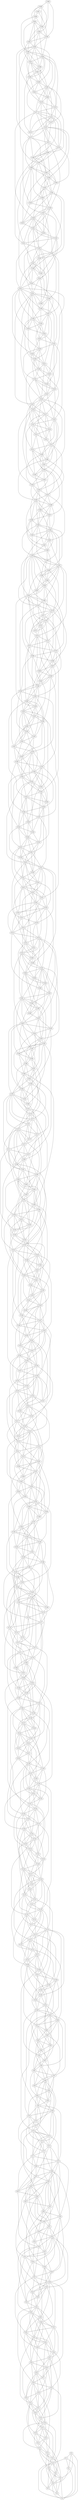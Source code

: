 graph G {
    "N-0";
    "N-1";
    "N-2";
    "N-3";
    "N-3";
    "N-4";
    "N-5";
    "N-6";
    "N-7";
    "N-8";
    "N-9";
    "N-10";
    "N-11";
    "N-12";
    "N-13";
    "N-14";
    "N-15";
    "N-16";
    "N-17";
    "N-18";
    "N-19";
    "N-20";
    "N-21";
    "N-22";
    "N-23";
    "N-24";
    "N-25";
    "N-26";
    "N-27";
    "N-28";
    "N-29";
    "N-30";
    "N-31";
    "N-32";
    "N-33";
    "N-34";
    "N-35";
    "N-36";
    "N-37";
    "N-38";
    "N-39";
    "N-40";
    "N-41";
    "N-42";
    "N-43";
    "N-44";
    "N-45";
    "N-46";
    "N-47";
    "N-48";
    "N-49";
    "N-50";
    "N-51";
    "N-52";
    "N-53";
    "N-54";
    "N-55";
    "N-56";
    "N-57";
    "N-58";
    "N-59";
    "N-60";
    "N-61";
    "N-62";
    "N-63";
    "N-64";
    "N-65";
    "N-66";
    "N-67";
    "N-68";
    "N-69";
    "N-70";
    "N-71";
    "N-72";
    "N-73";
    "N-74";
    "N-75";
    "N-76";
    "N-77";
    "N-78";
    "N-79";
    "N-80";
    "N-81";
    "N-82";
    "N-83";
    "N-84";
    "N-85";
    "N-86";
    "N-87";
    "N-88";
    "N-89";
    "N-90";
    "N-91";
    "N-92";
    "N-93";
    "N-94";
    "N-95";
    "N-96";
    "N-97";
    "N-98";
    "N-99";
    "N-100";
    "N-101";
    "N-102";
    "N-103";
    "N-104";
    "N-105";
    "N-106";
    "N-107";
    "N-108";
    "N-109";
    "N-110";
    "N-111";
    "N-112";
    "N-113";
    "N-114";
    "N-115";
    "N-116";
    "N-117";
    "N-118";
    "N-119";
    "N-120";
    "N-121";
    "N-122";
    "N-123";
    "N-124";
    "N-125";
    "N-126";
    "N-127";
    "N-128";
    "N-129";
    "N-130";
    "N-131";
    "N-132";
    "N-133";
    "N-134";
    "N-135";
    "N-136";
    "N-137";
    "N-138";
    "N-139";
    "N-140";
    "N-141";
    "N-142";
    "N-143";
    "N-144";
    "N-145";
    "N-146";
    "N-147";
    "N-148";
    "N-149";
    "N-150";
    "N-151";
    "N-152";
    "N-153";
    "N-154";
    "N-155";
    "N-156";
    "N-157";
    "N-158";
    "N-159";
    "N-160";
    "N-161";
    "N-162";
    "N-163";
    "N-164";
    "N-165";
    "N-166";
    "N-167";
    "N-168";
    "N-169";
    "N-170";
    "N-171";
    "N-172";
    "N-173";
    "N-174";
    "N-175";
    "N-176";
    "N-177";
    "N-178";
    "N-179";
    "N-180";
    "N-181";
    "N-182";
    "N-183";
    "N-184";
    "N-185";
    "N-186";
    "N-187";
    "N-188";
    "N-189";
    "N-190";
    "N-191";
    "N-192";
    "N-193";
    "N-194";
    "N-195";
    "N-196";
    "N-197";
    "N-198";
    "N-199";
    "N-200";
    "N-201";
    "N-202";
    "N-203";
    "N-204";
    "N-205";
    "N-206";
    "N-207";
    "N-208";
    "N-209";
    "N-210";
    "N-211";
    "N-212";
    "N-213";
    "N-214";
    "N-215";
    "N-216";
    "N-217";
    "N-218";
    "N-219";
    "N-220";
    "N-221";
    "N-222";
    "N-223";
    "N-224";
    "N-225";
    "N-226";
    "N-227";
    "N-228";
    "N-229";
    "N-230";
    "N-231";
    "N-232";
    "N-233";
    "N-234";
    "N-235";
    "N-236";
    "N-237";
    "N-238";
    "N-239";
    "N-240";
    "N-241";
    "N-242";
    "N-243";
    "N-244";
    "N-245";
    "N-246";
    "N-247";
    "N-248";
    "N-249";
    "N-250";
    "N-251";
    "N-252";
    "N-253";
    "N-254";
    "N-255";
    "N-256";
    "N-257";
    "N-258";
    "N-259";
    "N-260";
    "N-261";
    "N-262";
    "N-263";
    "N-264";
    "N-265";
    "N-266";
    "N-267";
    "N-268";
    "N-269";
    "N-270";
    "N-271";
    "N-272";
    "N-273";
    "N-274";
    "N-275";
    "N-276";
    "N-277";
    "N-278";
    "N-279";
    "N-280";
    "N-281";
    "N-282";
    "N-283";
    "N-284";
    "N-285";
    "N-286";
    "N-287";
    "N-288";
    "N-289";
    "N-290";
    "N-291";
    "N-292";
    "N-293";
    "N-294";
    "N-295";
    "N-296";
    "N-297";
    "N-298";
    "N-299";
    "N-300";
    "N-301";
    "N-302";
    "N-303";
    "N-304";
    "N-305";
    "N-306";
    "N-307";
    "N-308";
    "N-309";
    "N-310";
    "N-311";
    "N-312";
    "N-313";
    "N-314";
    "N-315";
    "N-316";
    "N-317";
    "N-318";
    "N-319";
    "N-320";
    "N-321";
    "N-322";
    "N-323";
    "N-324";
    "N-325";
    "N-326";
    "N-327";
    "N-328";
    "N-329";
    "N-330";
    "N-331";
    "N-332";
    "N-333";
    "N-334";
    "N-335";
    "N-336";
    "N-337";
    "N-338";
    "N-339";
    "N-340";
    "N-341";
    "N-342";
    "N-343";
    "N-344";
    "N-345";
    "N-346";
    "N-347";
    "N-348";
    "N-349";
    "N-350";
    "N-351";
    "N-352";
    "N-353";
    "N-354";
    "N-355";
    "N-356";
    "N-357";
    "N-358";
    "N-359";
    "N-360";
    "N-361";
    "N-362";
    "N-363";
    "N-364";
    "N-365";
    "N-366";
    "N-367";
    "N-368";
    "N-369";
    "N-370";
    "N-371";
    "N-372";
    "N-373";
    "N-374";
    "N-375";
    "N-376";
    "N-377";
    "N-378";
    "N-379";
    "N-380";
    "N-381";
    "N-382";
    "N-383";
    "N-384";
    "N-385";
    "N-386";
    "N-387";
    "N-388";
    "N-389";
    "N-390";
    "N-391";
    "N-392";
    "N-393";
    "N-394";
    "N-395";
    "N-396";
    "N-397";
    "N-398";
    "N-399";
    "N-400";
    "N-401";
    "N-402";
    "N-403";
    "N-404";
    "N-405";
    "N-406";
    "N-407";
    "N-408";
    "N-409";
    "N-410";
    "N-411";
    "N-412";
    "N-413";
    "N-414";
    "N-415";
    "N-416";
    "N-417";
    "N-418";
    "N-419";
    "N-420";
    "N-421";
    "N-422";
    "N-423";
    "N-424";
    "N-425";
    "N-426";
    "N-427";
    "N-428";
    "N-429";
    "N-430";
    "N-431";
    "N-432";
    "N-433";
    "N-434";
    "N-435";
    "N-436";
    "N-437";
    "N-438";
    "N-439";
    "N-440";
    "N-441";
    "N-442";
    "N-443";
    "N-444";
    "N-445";
    "N-446";
    "N-447";
    "N-448";
    "N-449";
    "N-450";
    "N-451";
    "N-452";
    "N-453";
    "N-454";
    "N-455";
    "N-456";
    "N-457";
    "N-458";
    "N-459";
    "N-460";
    "N-461";
    "N-462";
    "N-463";
    "N-464";
    "N-465";
    "N-466";
    "N-467";
    "N-468";
    "N-469";
    "N-470";
    "N-471";
    "N-472";
    "N-473";
    "N-474";
    "N-475";
    "N-476";
    "N-477";
    "N-478";
    "N-479";
    "N-480";
    "N-481";
    "N-482";
    "N-483";
    "N-484";
    "N-485";
    "N-486";
    "N-487";
    "N-488";
    "N-489";
    "N-490";
    "N-491";
    "N-492";
    "N-493";
    "N-494";
    "N-495";
    "N-496";
    "N-497";
    "N-498";
    "N-499";
    "N-0" -- "N-1";
    "N-0" -- "N-2";
    "N-0" -- "N-3";
    "N-0" -- "N-7";
    "N-1" -- "N-2";
    "N-1" -- "N-3";
    "N-1" -- "N-10";
    "N-2" -- "N-3";
    "N-2" -- "N-6";
    "N-4" -- "N-3";
    "N-5" -- "N-4";
    "N-6" -- "N-3";
    "N-6" -- "N-4";
    "N-6" -- "N-5";
    "N-7" -- "N-3";
    "N-7" -- "N-4";
    "N-7" -- "N-6";
    "N-8" -- "N-4";
    "N-8" -- "N-5";
    "N-8" -- "N-6";
    "N-8" -- "N-7";
    "N-9" -- "N-7";
    "N-9" -- "N-8";
    "N-9" -- "N-6";
    "N-9" -- "N-5";
    "N-10" -- "N-3";
    "N-10" -- "N-7";
    "N-10" -- "N-5";
    "N-10" -- "N-8";
    "N-10" -- "N-9";
    "N-11" -- "N-10";
    "N-11" -- "N-8";
    "N-11" -- "N-7";
    "N-11" -- "N-9";
    "N-12" -- "N-9";
    "N-12" -- "N-11";
    "N-12" -- "N-10";
    "N-12" -- "N-6";
    "N-13" -- "N-10";
    "N-13" -- "N-9";
    "N-13" -- "N-11";
    "N-13" -- "N-12";
    "N-14" -- "N-12";
    "N-14" -- "N-13";
    "N-15" -- "N-14";
    "N-15" -- "N-13";
    "N-15" -- "N-12";
    "N-16" -- "N-15";
    "N-16" -- "N-14";
    "N-16" -- "N-8";
    "N-16" -- "N-13";
    "N-17" -- "N-11";
    "N-17" -- "N-12";
    "N-17" -- "N-14";
    "N-17" -- "N-15";
    "N-17" -- "N-16";
    "N-18" -- "N-17";
    "N-18" -- "N-11";
    "N-18" -- "N-16";
    "N-18" -- "N-13";
    "N-18" -- "N-15";
    "N-19" -- "N-18";
    "N-19" -- "N-16";
    "N-19" -- "N-17";
    "N-20" -- "N-17";
    "N-20" -- "N-18";
    "N-20" -- "N-19";
    "N-21" -- "N-17";
    "N-21" -- "N-18";
    "N-21" -- "N-20";
    "N-22" -- "N-21";
    "N-22" -- "N-16";
    "N-22" -- "N-19";
    "N-22" -- "N-14";
    "N-22" -- "N-20";
    "N-23" -- "N-22";
    "N-23" -- "N-20";
    "N-24" -- "N-22";
    "N-24" -- "N-23";
    "N-24" -- "N-15";
    "N-24" -- "N-21";
    "N-25" -- "N-24";
    "N-25" -- "N-20";
    "N-25" -- "N-10";
    "N-25" -- "N-19";
    "N-26" -- "N-21";
    "N-26" -- "N-24";
    "N-26" -- "N-23";
    "N-26" -- "N-25";
    "N-26" -- "N-22";
    "N-27" -- "N-21";
    "N-27" -- "N-26";
    "N-28" -- "N-23";
    "N-28" -- "N-24";
    "N-28" -- "N-27";
    "N-28" -- "N-26";
    "N-28" -- "N-18";
    "N-29" -- "N-28";
    "N-29" -- "N-24";
    "N-29" -- "N-27";
    "N-29" -- "N-25";
    "N-30" -- "N-26";
    "N-30" -- "N-29";
    "N-30" -- "N-28";
    "N-30" -- "N-23";
    "N-31" -- "N-25";
    "N-31" -- "N-29";
    "N-31" -- "N-28";
    "N-31" -- "N-19";
    "N-31" -- "N-30";
    "N-32" -- "N-27";
    "N-32" -- "N-25";
    "N-32" -- "N-31";
    "N-33" -- "N-28";
    "N-33" -- "N-32";
    "N-34" -- "N-32";
    "N-34" -- "N-33";
    "N-34" -- "N-27";
    "N-34" -- "N-31";
    "N-35" -- "N-30";
    "N-35" -- "N-22";
    "N-35" -- "N-31";
    "N-35" -- "N-34";
    "N-35" -- "N-33";
    "N-36" -- "N-35";
    "N-36" -- "N-34";
    "N-36" -- "N-29";
    "N-36" -- "N-30";
    "N-37" -- "N-36";
    "N-37" -- "N-34";
    "N-37" -- "N-32";
    "N-37" -- "N-31";
    "N-38" -- "N-37";
    "N-38" -- "N-32";
    "N-38" -- "N-33";
    "N-38" -- "N-35";
    "N-38" -- "N-30";
    "N-39" -- "N-38";
    "N-39" -- "N-35";
    "N-39" -- "N-36";
    "N-39" -- "N-37";
    "N-40" -- "N-33";
    "N-40" -- "N-39";
    "N-40" -- "N-34";
    "N-40" -- "N-38";
    "N-40" -- "N-35";
    "N-41" -- "N-40";
    "N-41" -- "N-38";
    "N-41" -- "N-36";
    "N-41" -- "N-39";
    "N-41" -- "N-26";
    "N-41" -- "N-37";
    "N-42" -- "N-40";
    "N-42" -- "N-41";
    "N-43" -- "N-41";
    "N-43" -- "N-42";
    "N-44" -- "N-43";
    "N-44" -- "N-40";
    "N-44" -- "N-41";
    "N-45" -- "N-43";
    "N-45" -- "N-38";
    "N-45" -- "N-41";
    "N-45" -- "N-44";
    "N-46" -- "N-45";
    "N-46" -- "N-44";
    "N-46" -- "N-29";
    "N-46" -- "N-42";
    "N-46" -- "N-39";
    "N-46" -- "N-37";
    "N-47" -- "N-39";
    "N-47" -- "N-36";
    "N-47" -- "N-46";
    "N-47" -- "N-44";
    "N-48" -- "N-46";
    "N-48" -- "N-47";
    "N-48" -- "N-43";
    "N-49" -- "N-45";
    "N-49" -- "N-46";
    "N-49" -- "N-43";
    "N-49" -- "N-48";
    "N-50" -- "N-42";
    "N-50" -- "N-47";
    "N-50" -- "N-49";
    "N-51" -- "N-47";
    "N-51" -- "N-40";
    "N-51" -- "N-50";
    "N-52" -- "N-48";
    "N-52" -- "N-51";
    "N-52" -- "N-49";
    "N-53" -- "N-47";
    "N-53" -- "N-44";
    "N-53" -- "N-42";
    "N-53" -- "N-52";
    "N-54" -- "N-53";
    "N-54" -- "N-50";
    "N-55" -- "N-48";
    "N-55" -- "N-53";
    "N-55" -- "N-54";
    "N-55" -- "N-52";
    "N-55" -- "N-51";
    "N-55" -- "N-49";
    "N-55" -- "N-45";
    "N-56" -- "N-54";
    "N-56" -- "N-55";
    "N-56" -- "N-52";
    "N-56" -- "N-45";
    "N-57" -- "N-56";
    "N-57" -- "N-53";
    "N-57" -- "N-55";
    "N-57" -- "N-52";
    "N-57" -- "N-46";
    "N-58" -- "N-56";
    "N-58" -- "N-50";
    "N-58" -- "N-57";
    "N-59" -- "N-50";
    "N-59" -- "N-58";
    "N-59" -- "N-55";
    "N-59" -- "N-48";
    "N-60" -- "N-59";
    "N-60" -- "N-51";
    "N-60" -- "N-56";
    "N-60" -- "N-57";
    "N-61" -- "N-54";
    "N-61" -- "N-57";
    "N-61" -- "N-60";
    "N-62" -- "N-51";
    "N-62" -- "N-61";
    "N-62" -- "N-56";
    "N-63" -- "N-60";
    "N-63" -- "N-58";
    "N-63" -- "N-62";
    "N-63" -- "N-57";
    "N-63" -- "N-49";
    "N-64" -- "N-53";
    "N-64" -- "N-63";
    "N-65" -- "N-60";
    "N-65" -- "N-64";
    "N-65" -- "N-62";
    "N-65" -- "N-58";
    "N-65" -- "N-54";
    "N-65" -- "N-63";
    "N-66" -- "N-60";
    "N-66" -- "N-59";
    "N-66" -- "N-62";
    "N-66" -- "N-63";
    "N-66" -- "N-65";
    "N-66" -- "N-61";
    "N-67" -- "N-62";
    "N-67" -- "N-64";
    "N-67" -- "N-65";
    "N-67" -- "N-66";
    "N-68" -- "N-55";
    "N-68" -- "N-61";
    "N-68" -- "N-65";
    "N-68" -- "N-59";
    "N-68" -- "N-58";
    "N-68" -- "N-66";
    "N-68" -- "N-67";
    "N-69" -- "N-64";
    "N-69" -- "N-67";
    "N-69" -- "N-68";
    "N-70" -- "N-68";
    "N-70" -- "N-61";
    "N-70" -- "N-59";
    "N-70" -- "N-66";
    "N-70" -- "N-69";
    "N-71" -- "N-70";
    "N-71" -- "N-65";
    "N-71" -- "N-64";
    "N-71" -- "N-69";
    "N-72" -- "N-68";
    "N-72" -- "N-71";
    "N-72" -- "N-66";
    "N-73" -- "N-70";
    "N-73" -- "N-68";
    "N-73" -- "N-67";
    "N-73" -- "N-72";
    "N-74" -- "N-69";
    "N-74" -- "N-71";
    "N-74" -- "N-72";
    "N-74" -- "N-73";
    "N-75" -- "N-73";
    "N-75" -- "N-70";
    "N-75" -- "N-74";
    "N-75" -- "N-71";
    "N-76" -- "N-67";
    "N-76" -- "N-75";
    "N-76" -- "N-71";
    "N-76" -- "N-72";
    "N-76" -- "N-73";
    "N-76" -- "N-74";
    "N-77" -- "N-76";
    "N-77" -- "N-75";
    "N-77" -- "N-63";
    "N-78" -- "N-77";
    "N-78" -- "N-72";
    "N-78" -- "N-75";
    "N-78" -- "N-76";
    "N-79" -- "N-74";
    "N-79" -- "N-69";
    "N-79" -- "N-78";
    "N-79" -- "N-77";
    "N-80" -- "N-78";
    "N-80" -- "N-79";
    "N-80" -- "N-74";
    "N-80" -- "N-75";
    "N-80" -- "N-73";
    "N-81" -- "N-76";
    "N-81" -- "N-79";
    "N-81" -- "N-78";
    "N-81" -- "N-70";
    "N-81" -- "N-80";
    "N-82" -- "N-81";
    "N-82" -- "N-77";
    "N-83" -- "N-78";
    "N-83" -- "N-80";
    "N-83" -- "N-81";
    "N-83" -- "N-79";
    "N-83" -- "N-82";
    "N-84" -- "N-77";
    "N-84" -- "N-82";
    "N-84" -- "N-80";
    "N-84" -- "N-83";
    "N-85" -- "N-84";
    "N-85" -- "N-83";
    "N-86" -- "N-82";
    "N-86" -- "N-81";
    "N-86" -- "N-83";
    "N-86" -- "N-80";
    "N-86" -- "N-85";
    "N-86" -- "N-84";
    "N-87" -- "N-84";
    "N-87" -- "N-85";
    "N-87" -- "N-86";
    "N-87" -- "N-82";
    "N-88" -- "N-83";
    "N-88" -- "N-87";
    "N-88" -- "N-85";
    "N-88" -- "N-86";
    "N-89" -- "N-84";
    "N-89" -- "N-88";
    "N-89" -- "N-86";
    "N-89" -- "N-85";
    "N-90" -- "N-88";
    "N-90" -- "N-87";
    "N-90" -- "N-89";
    "N-91" -- "N-90";
    "N-91" -- "N-89";
    "N-91" -- "N-88";
    "N-92" -- "N-86";
    "N-92" -- "N-91";
    "N-92" -- "N-88";
    "N-93" -- "N-92";
    "N-93" -- "N-90";
    "N-94" -- "N-92";
    "N-94" -- "N-93";
    "N-94" -- "N-89";
    "N-94" -- "N-90";
    "N-94" -- "N-91";
    "N-95" -- "N-92";
    "N-95" -- "N-94";
    "N-95" -- "N-93";
    "N-95" -- "N-87";
    "N-96" -- "N-90";
    "N-96" -- "N-94";
    "N-96" -- "N-95";
    "N-97" -- "N-76";
    "N-97" -- "N-93";
    "N-97" -- "N-96";
    "N-97" -- "N-95";
    "N-97" -- "N-94";
    "N-98" -- "N-97";
    "N-98" -- "N-89";
    "N-98" -- "N-96";
    "N-98" -- "N-95";
    "N-98" -- "N-91";
    "N-99" -- "N-79";
    "N-99" -- "N-95";
    "N-99" -- "N-93";
    "N-99" -- "N-92";
    "N-99" -- "N-97";
    "N-99" -- "N-98";
    "N-99" -- "N-87";
    "N-100" -- "N-97";
    "N-100" -- "N-99";
    "N-100" -- "N-94";
    "N-100" -- "N-91";
    "N-100" -- "N-98";
    "N-101" -- "N-96";
    "N-101" -- "N-99";
    "N-101" -- "N-100";
    "N-101" -- "N-98";
    "N-102" -- "N-100";
    "N-102" -- "N-101";
    "N-103" -- "N-100";
    "N-103" -- "N-101";
    "N-103" -- "N-102";
    "N-104" -- "N-102";
    "N-104" -- "N-101";
    "N-104" -- "N-103";
    "N-105" -- "N-103";
    "N-105" -- "N-99";
    "N-105" -- "N-104";
    "N-105" -- "N-100";
    "N-106" -- "N-99";
    "N-106" -- "N-96";
    "N-106" -- "N-105";
    "N-106" -- "N-104";
    "N-107" -- "N-104";
    "N-107" -- "N-106";
    "N-107" -- "N-102";
    "N-108" -- "N-105";
    "N-108" -- "N-107";
    "N-108" -- "N-106";
    "N-108" -- "N-81";
    "N-109" -- "N-103";
    "N-109" -- "N-107";
    "N-109" -- "N-108";
    "N-109" -- "N-97";
    "N-109" -- "N-101";
    "N-110" -- "N-102";
    "N-110" -- "N-108";
    "N-110" -- "N-109";
    "N-111" -- "N-107";
    "N-111" -- "N-105";
    "N-111" -- "N-109";
    "N-111" -- "N-108";
    "N-111" -- "N-110";
    "N-112" -- "N-110";
    "N-112" -- "N-106";
    "N-112" -- "N-111";
    "N-113" -- "N-112";
    "N-113" -- "N-110";
    "N-114" -- "N-98";
    "N-114" -- "N-113";
    "N-114" -- "N-109";
    "N-114" -- "N-110";
    "N-114" -- "N-112";
    "N-114" -- "N-111";
    "N-115" -- "N-111";
    "N-115" -- "N-105";
    "N-115" -- "N-114";
    "N-115" -- "N-113";
    "N-115" -- "N-112";
    "N-116" -- "N-114";
    "N-116" -- "N-104";
    "N-116" -- "N-107";
    "N-116" -- "N-111";
    "N-116" -- "N-106";
    "N-116" -- "N-115";
    "N-116" -- "N-103";
    "N-117" -- "N-113";
    "N-117" -- "N-116";
    "N-118" -- "N-115";
    "N-118" -- "N-117";
    "N-118" -- "N-116";
    "N-119" -- "N-113";
    "N-119" -- "N-109";
    "N-119" -- "N-115";
    "N-119" -- "N-117";
    "N-119" -- "N-118";
    "N-120" -- "N-117";
    "N-120" -- "N-118";
    "N-120" -- "N-114";
    "N-120" -- "N-119";
    "N-120" -- "N-116";
    "N-120" -- "N-115";
    "N-121" -- "N-119";
    "N-121" -- "N-120";
    "N-122" -- "N-121";
    "N-122" -- "N-108";
    "N-122" -- "N-119";
    "N-122" -- "N-118";
    "N-123" -- "N-112";
    "N-123" -- "N-120";
    "N-123" -- "N-117";
    "N-123" -- "N-121";
    "N-123" -- "N-122";
    "N-124" -- "N-123";
    "N-124" -- "N-121";
    "N-124" -- "N-122";
    "N-125" -- "N-123";
    "N-125" -- "N-122";
    "N-125" -- "N-124";
    "N-126" -- "N-125";
    "N-126" -- "N-116";
    "N-126" -- "N-114";
    "N-126" -- "N-124";
    "N-126" -- "N-120";
    "N-126" -- "N-121";
    "N-127" -- "N-125";
    "N-127" -- "N-124";
    "N-127" -- "N-126";
    "N-127" -- "N-123";
    "N-127" -- "N-122";
    "N-128" -- "N-126";
    "N-128" -- "N-127";
    "N-128" -- "N-124";
    "N-128" -- "N-125";
    "N-128" -- "N-118";
    "N-129" -- "N-128";
    "N-129" -- "N-125";
    "N-129" -- "N-126";
    "N-130" -- "N-126";
    "N-130" -- "N-129";
    "N-130" -- "N-127";
    "N-131" -- "N-129";
    "N-131" -- "N-127";
    "N-131" -- "N-130";
    "N-132" -- "N-130";
    "N-132" -- "N-129";
    "N-132" -- "N-128";
    "N-132" -- "N-131";
    "N-133" -- "N-129";
    "N-133" -- "N-132";
    "N-133" -- "N-123";
    "N-134" -- "N-133";
    "N-134" -- "N-119";
    "N-134" -- "N-131";
    "N-134" -- "N-132";
    "N-135" -- "N-133";
    "N-135" -- "N-130";
    "N-135" -- "N-132";
    "N-135" -- "N-134";
    "N-135" -- "N-127";
    "N-136" -- "N-128";
    "N-136" -- "N-134";
    "N-136" -- "N-135";
    "N-136" -- "N-133";
    "N-137" -- "N-136";
    "N-137" -- "N-130";
    "N-137" -- "N-134";
    "N-137" -- "N-131";
    "N-138" -- "N-135";
    "N-138" -- "N-136";
    "N-138" -- "N-128";
    "N-138" -- "N-137";
    "N-139" -- "N-133";
    "N-139" -- "N-137";
    "N-139" -- "N-136";
    "N-139" -- "N-138";
    "N-139" -- "N-135";
    "N-140" -- "N-135";
    "N-140" -- "N-138";
    "N-140" -- "N-139";
    "N-140" -- "N-134";
    "N-140" -- "N-137";
    "N-141" -- "N-131";
    "N-141" -- "N-140";
    "N-141" -- "N-138";
    "N-141" -- "N-139";
    "N-142" -- "N-140";
    "N-142" -- "N-141";
    "N-143" -- "N-132";
    "N-143" -- "N-142";
    "N-143" -- "N-140";
    "N-144" -- "N-143";
    "N-144" -- "N-141";
    "N-144" -- "N-137";
    "N-144" -- "N-142";
    "N-144" -- "N-136";
    "N-145" -- "N-143";
    "N-145" -- "N-141";
    "N-145" -- "N-142";
    "N-145" -- "N-144";
    "N-145" -- "N-120";
    "N-146" -- "N-145";
    "N-146" -- "N-143";
    "N-146" -- "N-144";
    "N-147" -- "N-146";
    "N-147" -- "N-145";
    "N-147" -- "N-144";
    "N-147" -- "N-139";
    "N-148" -- "N-147";
    "N-148" -- "N-146";
    "N-148" -- "N-145";
    "N-148" -- "N-142";
    "N-149" -- "N-148";
    "N-149" -- "N-147";
    "N-149" -- "N-143";
    "N-149" -- "N-146";
    "N-149" -- "N-139";
    "N-149" -- "N-144";
    "N-150" -- "N-138";
    "N-150" -- "N-149";
    "N-150" -- "N-147";
    "N-151" -- "N-150";
    "N-151" -- "N-148";
    "N-151" -- "N-149";
    "N-152" -- "N-151";
    "N-152" -- "N-150";
    "N-153" -- "N-152";
    "N-153" -- "N-150";
    "N-153" -- "N-151";
    "N-153" -- "N-146";
    "N-153" -- "N-149";
    "N-154" -- "N-153";
    "N-154" -- "N-152";
    "N-154" -- "N-148";
    "N-155" -- "N-152";
    "N-155" -- "N-150";
    "N-155" -- "N-151";
    "N-155" -- "N-153";
    "N-155" -- "N-154";
    "N-156" -- "N-153";
    "N-156" -- "N-155";
    "N-157" -- "N-155";
    "N-157" -- "N-152";
    "N-157" -- "N-156";
    "N-157" -- "N-153";
    "N-157" -- "N-154";
    "N-157" -- "N-147";
    "N-158" -- "N-151";
    "N-158" -- "N-157";
    "N-158" -- "N-156";
    "N-158" -- "N-155";
    "N-159" -- "N-156";
    "N-159" -- "N-158";
    "N-159" -- "N-148";
    "N-159" -- "N-157";
    "N-160" -- "N-157";
    "N-160" -- "N-140";
    "N-160" -- "N-159";
    "N-160" -- "N-156";
    "N-160" -- "N-155";
    "N-160" -- "N-158";
    "N-161" -- "N-160";
    "N-161" -- "N-154";
    "N-161" -- "N-158";
    "N-161" -- "N-159";
    "N-161" -- "N-149";
    "N-162" -- "N-160";
    "N-162" -- "N-161";
    "N-162" -- "N-141";
    "N-163" -- "N-160";
    "N-163" -- "N-159";
    "N-163" -- "N-162";
    "N-164" -- "N-161";
    "N-164" -- "N-163";
    "N-164" -- "N-162";
    "N-165" -- "N-159";
    "N-165" -- "N-145";
    "N-165" -- "N-163";
    "N-165" -- "N-162";
    "N-165" -- "N-154";
    "N-165" -- "N-164";
    "N-166" -- "N-157";
    "N-166" -- "N-164";
    "N-166" -- "N-163";
    "N-166" -- "N-165";
    "N-166" -- "N-158";
    "N-167" -- "N-165";
    "N-167" -- "N-162";
    "N-167" -- "N-166";
    "N-168" -- "N-164";
    "N-168" -- "N-166";
    "N-168" -- "N-167";
    "N-169" -- "N-168";
    "N-169" -- "N-166";
    "N-169" -- "N-165";
    "N-169" -- "N-163";
    "N-169" -- "N-167";
    "N-170" -- "N-161";
    "N-170" -- "N-166";
    "N-170" -- "N-168";
    "N-170" -- "N-169";
    "N-171" -- "N-167";
    "N-171" -- "N-160";
    "N-171" -- "N-169";
    "N-171" -- "N-170";
    "N-171" -- "N-164";
    "N-172" -- "N-161";
    "N-172" -- "N-170";
    "N-172" -- "N-171";
    "N-173" -- "N-172";
    "N-173" -- "N-170";
    "N-173" -- "N-168";
    "N-173" -- "N-171";
    "N-174" -- "N-173";
    "N-174" -- "N-172";
    "N-174" -- "N-171";
    "N-175" -- "N-174";
    "N-175" -- "N-173";
    "N-175" -- "N-168";
    "N-176" -- "N-173";
    "N-176" -- "N-175";
    "N-176" -- "N-167";
    "N-176" -- "N-169";
    "N-177" -- "N-170";
    "N-177" -- "N-165";
    "N-177" -- "N-175";
    "N-177" -- "N-176";
    "N-178" -- "N-177";
    "N-178" -- "N-173";
    "N-178" -- "N-174";
    "N-179" -- "N-178";
    "N-179" -- "N-172";
    "N-179" -- "N-177";
    "N-180" -- "N-179";
    "N-180" -- "N-177";
    "N-181" -- "N-176";
    "N-181" -- "N-180";
    "N-181" -- "N-179";
    "N-181" -- "N-174";
    "N-182" -- "N-174";
    "N-182" -- "N-172";
    "N-182" -- "N-181";
    "N-182" -- "N-180";
    "N-182" -- "N-179";
    "N-182" -- "N-176";
    "N-182" -- "N-169";
    "N-182" -- "N-178";
    "N-183" -- "N-182";
    "N-183" -- "N-171";
    "N-183" -- "N-180";
    "N-183" -- "N-178";
    "N-184" -- "N-175";
    "N-184" -- "N-177";
    "N-184" -- "N-182";
    "N-184" -- "N-183";
    "N-184" -- "N-181";
    "N-185" -- "N-183";
    "N-185" -- "N-181";
    "N-185" -- "N-184";
    "N-185" -- "N-176";
    "N-186" -- "N-184";
    "N-186" -- "N-185";
    "N-186" -- "N-175";
    "N-187" -- "N-186";
    "N-187" -- "N-184";
    "N-187" -- "N-185";
    "N-187" -- "N-181";
    "N-187" -- "N-182";
    "N-188" -- "N-186";
    "N-188" -- "N-187";
    "N-188" -- "N-183";
    "N-188" -- "N-182";
    "N-188" -- "N-178";
    "N-189" -- "N-183";
    "N-189" -- "N-188";
    "N-189" -- "N-180";
    "N-189" -- "N-179";
    "N-190" -- "N-189";
    "N-190" -- "N-184";
    "N-190" -- "N-185";
    "N-190" -- "N-188";
    "N-190" -- "N-187";
    "N-191" -- "N-190";
    "N-191" -- "N-189";
    "N-192" -- "N-191";
    "N-192" -- "N-187";
    "N-192" -- "N-190";
    "N-193" -- "N-188";
    "N-193" -- "N-189";
    "N-193" -- "N-186";
    "N-193" -- "N-192";
    "N-194" -- "N-188";
    "N-194" -- "N-193";
    "N-194" -- "N-190";
    "N-194" -- "N-192";
    "N-194" -- "N-189";
    "N-194" -- "N-191";
    "N-195" -- "N-193";
    "N-195" -- "N-186";
    "N-195" -- "N-194";
    "N-195" -- "N-192";
    "N-196" -- "N-195";
    "N-196" -- "N-191";
    "N-196" -- "N-192";
    "N-196" -- "N-194";
    "N-197" -- "N-191";
    "N-197" -- "N-193";
    "N-197" -- "N-195";
    "N-197" -- "N-190";
    "N-197" -- "N-196";
    "N-198" -- "N-194";
    "N-198" -- "N-197";
    "N-199" -- "N-193";
    "N-199" -- "N-197";
    "N-199" -- "N-198";
    "N-200" -- "N-194";
    "N-200" -- "N-198";
    "N-200" -- "N-199";
    "N-200" -- "N-196";
    "N-200" -- "N-197";
    "N-201" -- "N-185";
    "N-201" -- "N-198";
    "N-201" -- "N-195";
    "N-201" -- "N-197";
    "N-201" -- "N-199";
    "N-201" -- "N-196";
    "N-201" -- "N-200";
    "N-202" -- "N-201";
    "N-202" -- "N-195";
    "N-203" -- "N-202";
    "N-203" -- "N-200";
    "N-203" -- "N-187";
    "N-204" -- "N-201";
    "N-204" -- "N-203";
    "N-204" -- "N-198";
    "N-204" -- "N-200";
    "N-204" -- "N-199";
    "N-204" -- "N-202";
    "N-205" -- "N-204";
    "N-205" -- "N-202";
    "N-205" -- "N-203";
    "N-206" -- "N-205";
    "N-206" -- "N-203";
    "N-206" -- "N-202";
    "N-207" -- "N-205";
    "N-207" -- "N-204";
    "N-207" -- "N-200";
    "N-207" -- "N-206";
    "N-207" -- "N-201";
    "N-208" -- "N-207";
    "N-208" -- "N-206";
    "N-209" -- "N-196";
    "N-209" -- "N-207";
    "N-209" -- "N-199";
    "N-209" -- "N-208";
    "N-209" -- "N-201";
    "N-210" -- "N-206";
    "N-210" -- "N-207";
    "N-210" -- "N-205";
    "N-210" -- "N-209";
    "N-210" -- "N-208";
    "N-211" -- "N-203";
    "N-211" -- "N-210";
    "N-211" -- "N-208";
    "N-212" -- "N-206";
    "N-212" -- "N-207";
    "N-212" -- "N-210";
    "N-212" -- "N-204";
    "N-212" -- "N-211";
    "N-212" -- "N-209";
    "N-213" -- "N-208";
    "N-213" -- "N-211";
    "N-213" -- "N-212";
    "N-213" -- "N-209";
    "N-214" -- "N-213";
    "N-215" -- "N-212";
    "N-215" -- "N-205";
    "N-215" -- "N-213";
    "N-215" -- "N-210";
    "N-215" -- "N-204";
    "N-215" -- "N-214";
    "N-216" -- "N-211";
    "N-216" -- "N-212";
    "N-216" -- "N-214";
    "N-216" -- "N-215";
    "N-216" -- "N-210";
    "N-217" -- "N-213";
    "N-217" -- "N-215";
    "N-217" -- "N-211";
    "N-217" -- "N-216";
    "N-218" -- "N-216";
    "N-218" -- "N-209";
    "N-218" -- "N-217";
    "N-219" -- "N-216";
    "N-219" -- "N-218";
    "N-220" -- "N-214";
    "N-220" -- "N-218";
    "N-220" -- "N-215";
    "N-220" -- "N-212";
    "N-220" -- "N-219";
    "N-220" -- "N-217";
    "N-221" -- "N-220";
    "N-222" -- "N-221";
    "N-222" -- "N-215";
    "N-222" -- "N-217";
    "N-222" -- "N-218";
    "N-222" -- "N-219";
    "N-223" -- "N-219";
    "N-223" -- "N-222";
    "N-223" -- "N-214";
    "N-223" -- "N-220";
    "N-223" -- "N-213";
    "N-224" -- "N-222";
    "N-224" -- "N-223";
    "N-224" -- "N-220";
    "N-225" -- "N-223";
    "N-225" -- "N-217";
    "N-225" -- "N-224";
    "N-226" -- "N-216";
    "N-226" -- "N-222";
    "N-226" -- "N-223";
    "N-226" -- "N-224";
    "N-226" -- "N-225";
    "N-226" -- "N-221";
    "N-226" -- "N-219";
    "N-227" -- "N-226";
    "N-227" -- "N-225";
    "N-228" -- "N-227";
    "N-228" -- "N-218";
    "N-228" -- "N-225";
    "N-228" -- "N-226";
    "N-229" -- "N-224";
    "N-229" -- "N-227";
    "N-229" -- "N-225";
    "N-229" -- "N-220";
    "N-229" -- "N-228";
    "N-230" -- "N-228";
    "N-230" -- "N-227";
    "N-230" -- "N-224";
    "N-230" -- "N-223";
    "N-230" -- "N-229";
    "N-231" -- "N-229";
    "N-231" -- "N-230";
    "N-231" -- "N-228";
    "N-232" -- "N-231";
    "N-232" -- "N-230";
    "N-232" -- "N-222";
    "N-233" -- "N-229";
    "N-233" -- "N-230";
    "N-233" -- "N-232";
    "N-233" -- "N-221";
    "N-233" -- "N-228";
    "N-233" -- "N-226";
    "N-233" -- "N-231";
    "N-234" -- "N-232";
    "N-234" -- "N-233";
    "N-235" -- "N-229";
    "N-235" -- "N-231";
    "N-235" -- "N-233";
    "N-235" -- "N-221";
    "N-235" -- "N-234";
    "N-236" -- "N-232";
    "N-236" -- "N-235";
    "N-236" -- "N-230";
    "N-237" -- "N-226";
    "N-237" -- "N-231";
    "N-237" -- "N-234";
    "N-237" -- "N-235";
    "N-237" -- "N-236";
    "N-238" -- "N-236";
    "N-238" -- "N-233";
    "N-238" -- "N-234";
    "N-238" -- "N-237";
    "N-239" -- "N-238";
    "N-239" -- "N-237";
    "N-240" -- "N-239";
    "N-240" -- "N-235";
    "N-240" -- "N-233";
    "N-240" -- "N-237";
    "N-240" -- "N-232";
    "N-240" -- "N-236";
    "N-241" -- "N-239";
    "N-241" -- "N-240";
    "N-241" -- "N-238";
    "N-242" -- "N-241";
    "N-242" -- "N-234";
    "N-242" -- "N-240";
    "N-243" -- "N-239";
    "N-243" -- "N-242";
    "N-243" -- "N-237";
    "N-243" -- "N-240";
    "N-243" -- "N-241";
    "N-244" -- "N-243";
    "N-244" -- "N-241";
    "N-244" -- "N-242";
    "N-245" -- "N-244";
    "N-245" -- "N-242";
    "N-245" -- "N-243";
    "N-246" -- "N-240";
    "N-246" -- "N-241";
    "N-246" -- "N-245";
    "N-246" -- "N-244";
    "N-246" -- "N-239";
    "N-247" -- "N-245";
    "N-247" -- "N-244";
    "N-247" -- "N-246";
    "N-247" -- "N-243";
    "N-248" -- "N-235";
    "N-248" -- "N-247";
    "N-248" -- "N-245";
    "N-249" -- "N-245";
    "N-249" -- "N-248";
    "N-249" -- "N-247";
    "N-249" -- "N-238";
    "N-250" -- "N-242";
    "N-250" -- "N-246";
    "N-250" -- "N-249";
    "N-250" -- "N-247";
    "N-250" -- "N-248";
    "N-250" -- "N-243";
    "N-251" -- "N-238";
    "N-251" -- "N-249";
    "N-251" -- "N-250";
    "N-251" -- "N-227";
    "N-252" -- "N-236";
    "N-252" -- "N-248";
    "N-252" -- "N-251";
    "N-252" -- "N-250";
    "N-252" -- "N-244";
    "N-253" -- "N-252";
    "N-253" -- "N-250";
    "N-253" -- "N-251";
    "N-254" -- "N-246";
    "N-254" -- "N-253";
    "N-254" -- "N-248";
    "N-255" -- "N-254";
    "N-255" -- "N-251";
    "N-256" -- "N-249";
    "N-256" -- "N-255";
    "N-256" -- "N-254";
    "N-257" -- "N-254";
    "N-257" -- "N-256";
    "N-257" -- "N-252";
    "N-257" -- "N-253";
    "N-258" -- "N-253";
    "N-258" -- "N-257";
    "N-258" -- "N-246";
    "N-258" -- "N-255";
    "N-258" -- "N-250";
    "N-259" -- "N-258";
    "N-259" -- "N-255";
    "N-259" -- "N-247";
    "N-259" -- "N-252";
    "N-260" -- "N-257";
    "N-260" -- "N-259";
    "N-260" -- "N-256";
    "N-260" -- "N-249";
    "N-261" -- "N-256";
    "N-261" -- "N-258";
    "N-261" -- "N-254";
    "N-261" -- "N-259";
    "N-261" -- "N-260";
    "N-261" -- "N-257";
    "N-262" -- "N-257";
    "N-262" -- "N-256";
    "N-262" -- "N-261";
    "N-263" -- "N-259";
    "N-263" -- "N-262";
    "N-263" -- "N-260";
    "N-263" -- "N-261";
    "N-264" -- "N-258";
    "N-264" -- "N-263";
    "N-265" -- "N-258";
    "N-265" -- "N-263";
    "N-265" -- "N-259";
    "N-265" -- "N-261";
    "N-265" -- "N-262";
    "N-265" -- "N-264";
    "N-266" -- "N-262";
    "N-266" -- "N-264";
    "N-266" -- "N-265";
    "N-266" -- "N-260";
    "N-266" -- "N-252";
    "N-267" -- "N-265";
    "N-267" -- "N-264";
    "N-267" -- "N-263";
    "N-267" -- "N-266";
    "N-268" -- "N-267";
    "N-268" -- "N-251";
    "N-268" -- "N-253";
    "N-269" -- "N-262";
    "N-269" -- "N-268";
    "N-269" -- "N-267";
    "N-269" -- "N-265";
    "N-270" -- "N-266";
    "N-270" -- "N-269";
    "N-270" -- "N-268";
    "N-271" -- "N-255";
    "N-271" -- "N-270";
    "N-271" -- "N-261";
    "N-271" -- "N-268";
    "N-271" -- "N-267";
    "N-272" -- "N-265";
    "N-272" -- "N-270";
    "N-272" -- "N-269";
    "N-272" -- "N-271";
    "N-273" -- "N-272";
    "N-274" -- "N-263";
    "N-274" -- "N-272";
    "N-274" -- "N-273";
    "N-274" -- "N-264";
    "N-275" -- "N-273";
    "N-275" -- "N-266";
    "N-275" -- "N-269";
    "N-275" -- "N-271";
    "N-275" -- "N-272";
    "N-275" -- "N-267";
    "N-275" -- "N-274";
    "N-275" -- "N-268";
    "N-276" -- "N-272";
    "N-276" -- "N-275";
    "N-276" -- "N-274";
    "N-276" -- "N-273";
    "N-277" -- "N-276";
    "N-277" -- "N-273";
    "N-277" -- "N-271";
    "N-277" -- "N-269";
    "N-278" -- "N-277";
    "N-278" -- "N-266";
    "N-278" -- "N-275";
    "N-278" -- "N-276";
    "N-279" -- "N-278";
    "N-279" -- "N-275";
    "N-279" -- "N-270";
    "N-279" -- "N-274";
    "N-279" -- "N-276";
    "N-280" -- "N-279";
    "N-280" -- "N-277";
    "N-281" -- "N-280";
    "N-281" -- "N-279";
    "N-282" -- "N-271";
    "N-282" -- "N-281";
    "N-282" -- "N-276";
    "N-282" -- "N-277";
    "N-282" -- "N-275";
    "N-282" -- "N-280";
    "N-282" -- "N-278";
    "N-283" -- "N-274";
    "N-283" -- "N-282";
    "N-283" -- "N-280";
    "N-283" -- "N-279";
    "N-283" -- "N-281";
    "N-284" -- "N-283";
    "N-284" -- "N-281";
    "N-284" -- "N-279";
    "N-284" -- "N-277";
    "N-285" -- "N-282";
    "N-285" -- "N-284";
    "N-285" -- "N-278";
    "N-286" -- "N-283";
    "N-286" -- "N-284";
    "N-286" -- "N-285";
    "N-286" -- "N-260";
    "N-286" -- "N-282";
    "N-287" -- "N-278";
    "N-287" -- "N-285";
    "N-287" -- "N-284";
    "N-287" -- "N-286";
    "N-288" -- "N-286";
    "N-288" -- "N-287";
    "N-288" -- "N-283";
    "N-288" -- "N-285";
    "N-289" -- "N-288";
    "N-289" -- "N-280";
    "N-289" -- "N-287";
    "N-290" -- "N-288";
    "N-290" -- "N-289";
    "N-290" -- "N-286";
    "N-291" -- "N-288";
    "N-291" -- "N-287";
    "N-291" -- "N-289";
    "N-291" -- "N-290";
    "N-292" -- "N-290";
    "N-292" -- "N-270";
    "N-292" -- "N-285";
    "N-292" -- "N-291";
    "N-292" -- "N-286";
    "N-292" -- "N-281";
    "N-293" -- "N-287";
    "N-293" -- "N-292";
    "N-293" -- "N-291";
    "N-293" -- "N-288";
    "N-294" -- "N-289";
    "N-294" -- "N-290";
    "N-294" -- "N-292";
    "N-294" -- "N-293";
    "N-295" -- "N-292";
    "N-295" -- "N-284";
    "N-295" -- "N-294";
    "N-296" -- "N-291";
    "N-296" -- "N-283";
    "N-296" -- "N-295";
    "N-296" -- "N-282";
    "N-296" -- "N-289";
    "N-296" -- "N-294";
    "N-297" -- "N-295";
    "N-297" -- "N-294";
    "N-297" -- "N-293";
    "N-297" -- "N-296";
    "N-298" -- "N-297";
    "N-299" -- "N-296";
    "N-299" -- "N-297";
    "N-299" -- "N-293";
    "N-299" -- "N-298";
    "N-300" -- "N-298";
    "N-300" -- "N-299";
    "N-300" -- "N-296";
    "N-301" -- "N-299";
    "N-301" -- "N-292";
    "N-301" -- "N-294";
    "N-301" -- "N-298";
    "N-301" -- "N-291";
    "N-301" -- "N-290";
    "N-301" -- "N-300";
    "N-302" -- "N-297";
    "N-302" -- "N-300";
    "N-302" -- "N-301";
    "N-302" -- "N-295";
    "N-303" -- "N-302";
    "N-303" -- "N-298";
    "N-304" -- "N-303";
    "N-304" -- "N-299";
    "N-304" -- "N-302";
    "N-305" -- "N-301";
    "N-305" -- "N-303";
    "N-305" -- "N-304";
    "N-306" -- "N-305";
    "N-306" -- "N-301";
    "N-306" -- "N-299";
    "N-306" -- "N-300";
    "N-306" -- "N-304";
    "N-307" -- "N-300";
    "N-307" -- "N-302";
    "N-307" -- "N-305";
    "N-307" -- "N-303";
    "N-307" -- "N-295";
    "N-307" -- "N-304";
    "N-307" -- "N-306";
    "N-307" -- "N-293";
    "N-308" -- "N-307";
    "N-308" -- "N-306";
    "N-309" -- "N-306";
    "N-309" -- "N-308";
    "N-310" -- "N-305";
    "N-310" -- "N-296";
    "N-310" -- "N-307";
    "N-310" -- "N-301";
    "N-310" -- "N-309";
    "N-310" -- "N-308";
    "N-311" -- "N-309";
    "N-311" -- "N-310";
    "N-312" -- "N-311";
    "N-312" -- "N-308";
    "N-312" -- "N-307";
    "N-312" -- "N-310";
    "N-312" -- "N-306";
    "N-313" -- "N-310";
    "N-313" -- "N-302";
    "N-313" -- "N-297";
    "N-313" -- "N-305";
    "N-313" -- "N-307";
    "N-313" -- "N-311";
    "N-313" -- "N-312";
    "N-314" -- "N-303";
    "N-314" -- "N-313";
    "N-314" -- "N-309";
    "N-315" -- "N-314";
    "N-315" -- "N-312";
    "N-315" -- "N-310";
    "N-315" -- "N-313";
    "N-316" -- "N-311";
    "N-316" -- "N-315";
    "N-316" -- "N-313";
    "N-317" -- "N-314";
    "N-317" -- "N-315";
    "N-317" -- "N-316";
    "N-318" -- "N-312";
    "N-318" -- "N-317";
    "N-318" -- "N-314";
    "N-319" -- "N-318";
    "N-319" -- "N-304";
    "N-319" -- "N-317";
    "N-319" -- "N-309";
    "N-319" -- "N-316";
    "N-320" -- "N-314";
    "N-320" -- "N-319";
    "N-320" -- "N-318";
    "N-320" -- "N-316";
    "N-320" -- "N-313";
    "N-321" -- "N-319";
    "N-321" -- "N-320";
    "N-321" -- "N-315";
    "N-322" -- "N-312";
    "N-322" -- "N-317";
    "N-322" -- "N-321";
    "N-322" -- "N-320";
    "N-323" -- "N-319";
    "N-323" -- "N-322";
    "N-323" -- "N-318";
    "N-323" -- "N-311";
    "N-323" -- "N-315";
    "N-324" -- "N-320";
    "N-324" -- "N-323";
    "N-324" -- "N-319";
    "N-324" -- "N-322";
    "N-325" -- "N-321";
    "N-325" -- "N-324";
    "N-325" -- "N-323";
    "N-325" -- "N-318";
    "N-325" -- "N-320";
    "N-326" -- "N-325";
    "N-326" -- "N-324";
    "N-327" -- "N-324";
    "N-327" -- "N-316";
    "N-327" -- "N-322";
    "N-327" -- "N-326";
    "N-327" -- "N-308";
    "N-327" -- "N-321";
    "N-327" -- "N-323";
    "N-328" -- "N-327";
    "N-328" -- "N-324";
    "N-328" -- "N-322";
    "N-328" -- "N-317";
    "N-328" -- "N-325";
    "N-329" -- "N-327";
    "N-329" -- "N-328";
    "N-329" -- "N-325";
    "N-330" -- "N-328";
    "N-330" -- "N-327";
    "N-330" -- "N-326";
    "N-330" -- "N-329";
    "N-331" -- "N-329";
    "N-331" -- "N-330";
    "N-331" -- "N-326";
    "N-331" -- "N-325";
    "N-331" -- "N-323";
    "N-332" -- "N-331";
    "N-332" -- "N-330";
    "N-332" -- "N-328";
    "N-333" -- "N-331";
    "N-333" -- "N-329";
    "N-333" -- "N-326";
    "N-333" -- "N-332";
    "N-333" -- "N-330";
    "N-334" -- "N-332";
    "N-334" -- "N-333";
    "N-335" -- "N-333";
    "N-335" -- "N-334";
    "N-335" -- "N-329";
    "N-335" -- "N-331";
    "N-336" -- "N-333";
    "N-336" -- "N-335";
    "N-336" -- "N-334";
    "N-337" -- "N-336";
    "N-337" -- "N-334";
    "N-337" -- "N-327";
    "N-338" -- "N-335";
    "N-338" -- "N-336";
    "N-338" -- "N-333";
    "N-338" -- "N-337";
    "N-339" -- "N-330";
    "N-339" -- "N-338";
    "N-339" -- "N-337";
    "N-339" -- "N-332";
    "N-340" -- "N-332";
    "N-340" -- "N-339";
    "N-341" -- "N-340";
    "N-341" -- "N-338";
    "N-341" -- "N-339";
    "N-341" -- "N-336";
    "N-341" -- "N-335";
    "N-342" -- "N-341";
    "N-342" -- "N-339";
    "N-342" -- "N-337";
    "N-342" -- "N-340";
    "N-343" -- "N-336";
    "N-343" -- "N-342";
    "N-343" -- "N-340";
    "N-344" -- "N-338";
    "N-344" -- "N-334";
    "N-344" -- "N-342";
    "N-344" -- "N-343";
    "N-344" -- "N-328";
    "N-345" -- "N-331";
    "N-345" -- "N-341";
    "N-345" -- "N-342";
    "N-345" -- "N-344";
    "N-346" -- "N-339";
    "N-346" -- "N-345";
    "N-346" -- "N-340";
    "N-346" -- "N-343";
    "N-346" -- "N-335";
    "N-347" -- "N-341";
    "N-347" -- "N-344";
    "N-347" -- "N-343";
    "N-347" -- "N-346";
    "N-347" -- "N-337";
    "N-348" -- "N-345";
    "N-348" -- "N-347";
    "N-348" -- "N-338";
    "N-348" -- "N-344";
    "N-349" -- "N-346";
    "N-349" -- "N-348";
    "N-349" -- "N-345";
    "N-350" -- "N-348";
    "N-350" -- "N-349";
    "N-350" -- "N-344";
    "N-350" -- "N-346";
    "N-350" -- "N-345";
    "N-350" -- "N-347";
    "N-351" -- "N-349";
    "N-351" -- "N-350";
    "N-351" -- "N-348";
    "N-352" -- "N-348";
    "N-352" -- "N-351";
    "N-352" -- "N-346";
    "N-353" -- "N-352";
    "N-353" -- "N-350";
    "N-353" -- "N-349";
    "N-354" -- "N-353";
    "N-354" -- "N-350";
    "N-354" -- "N-351";
    "N-354" -- "N-352";
    "N-355" -- "N-352";
    "N-355" -- "N-351";
    "N-355" -- "N-354";
    "N-356" -- "N-347";
    "N-356" -- "N-355";
    "N-356" -- "N-353";
    "N-356" -- "N-349";
    "N-357" -- "N-355";
    "N-357" -- "N-321";
    "N-357" -- "N-356";
    "N-357" -- "N-354";
    "N-358" -- "N-343";
    "N-358" -- "N-353";
    "N-358" -- "N-354";
    "N-358" -- "N-357";
    "N-358" -- "N-355";
    "N-358" -- "N-352";
    "N-359" -- "N-357";
    "N-359" -- "N-355";
    "N-359" -- "N-353";
    "N-359" -- "N-358";
    "N-360" -- "N-357";
    "N-360" -- "N-356";
    "N-360" -- "N-358";
    "N-360" -- "N-359";
    "N-360" -- "N-341";
    "N-361" -- "N-350";
    "N-361" -- "N-356";
    "N-361" -- "N-359";
    "N-361" -- "N-360";
    "N-361" -- "N-358";
    "N-362" -- "N-354";
    "N-362" -- "N-361";
    "N-362" -- "N-351";
    "N-362" -- "N-358";
    "N-363" -- "N-362";
    "N-363" -- "N-361";
    "N-363" -- "N-359";
    "N-363" -- "N-360";
    "N-364" -- "N-357";
    "N-364" -- "N-363";
    "N-365" -- "N-364";
    "N-365" -- "N-356";
    "N-365" -- "N-363";
    "N-365" -- "N-347";
    "N-365" -- "N-362";
    "N-366" -- "N-365";
    "N-366" -- "N-360";
    "N-366" -- "N-364";
    "N-367" -- "N-366";
    "N-367" -- "N-365";
    "N-367" -- "N-361";
    "N-367" -- "N-364";
    "N-368" -- "N-367";
    "N-368" -- "N-342";
    "N-368" -- "N-363";
    "N-369" -- "N-361";
    "N-369" -- "N-362";
    "N-369" -- "N-368";
    "N-369" -- "N-366";
    "N-370" -- "N-367";
    "N-370" -- "N-369";
    "N-370" -- "N-365";
    "N-370" -- "N-368";
    "N-371" -- "N-369";
    "N-371" -- "N-370";
    "N-371" -- "N-360";
    "N-371" -- "N-363";
    "N-372" -- "N-366";
    "N-372" -- "N-371";
    "N-372" -- "N-368";
    "N-372" -- "N-370";
    "N-373" -- "N-364";
    "N-373" -- "N-372";
    "N-373" -- "N-371";
    "N-373" -- "N-369";
    "N-373" -- "N-365";
    "N-374" -- "N-373";
    "N-375" -- "N-374";
    "N-375" -- "N-372";
    "N-375" -- "N-373";
    "N-375" -- "N-367";
    "N-376" -- "N-372";
    "N-376" -- "N-375";
    "N-376" -- "N-374";
    "N-376" -- "N-370";
    "N-376" -- "N-371";
    "N-377" -- "N-376";
    "N-377" -- "N-367";
    "N-377" -- "N-375";
    "N-377" -- "N-373";
    "N-378" -- "N-376";
    "N-378" -- "N-366";
    "N-378" -- "N-371";
    "N-378" -- "N-374";
    "N-378" -- "N-377";
    "N-378" -- "N-368";
    "N-379" -- "N-378";
    "N-379" -- "N-375";
    "N-379" -- "N-377";
    "N-379" -- "N-362";
    "N-380" -- "N-379";
    "N-380" -- "N-377";
    "N-380" -- "N-378";
    "N-381" -- "N-359";
    "N-381" -- "N-380";
    "N-381" -- "N-374";
    "N-381" -- "N-372";
    "N-381" -- "N-369";
    "N-381" -- "N-375";
    "N-381" -- "N-376";
    "N-382" -- "N-379";
    "N-382" -- "N-381";
    "N-383" -- "N-381";
    "N-383" -- "N-380";
    "N-383" -- "N-377";
    "N-383" -- "N-382";
    "N-383" -- "N-370";
    "N-384" -- "N-382";
    "N-384" -- "N-383";
    "N-384" -- "N-378";
    "N-385" -- "N-382";
    "N-385" -- "N-384";
    "N-385" -- "N-383";
    "N-386" -- "N-384";
    "N-386" -- "N-381";
    "N-386" -- "N-385";
    "N-386" -- "N-378";
    "N-387" -- "N-380";
    "N-387" -- "N-373";
    "N-387" -- "N-386";
    "N-387" -- "N-383";
    "N-387" -- "N-384";
    "N-387" -- "N-385";
    "N-387" -- "N-376";
    "N-388" -- "N-384";
    "N-388" -- "N-385";
    "N-388" -- "N-387";
    "N-389" -- "N-379";
    "N-389" -- "N-387";
    "N-389" -- "N-383";
    "N-389" -- "N-382";
    "N-389" -- "N-388";
    "N-389" -- "N-380";
    "N-389" -- "N-386";
    "N-389" -- "N-385";
    "N-389" -- "N-381";
    "N-390" -- "N-389";
    "N-390" -- "N-388";
    "N-390" -- "N-386";
    "N-391" -- "N-389";
    "N-391" -- "N-390";
    "N-392" -- "N-391";
    "N-392" -- "N-390";
    "N-392" -- "N-387";
    "N-393" -- "N-392";
    "N-393" -- "N-389";
    "N-394" -- "N-379";
    "N-394" -- "N-392";
    "N-394" -- "N-387";
    "N-394" -- "N-388";
    "N-394" -- "N-393";
    "N-394" -- "N-390";
    "N-394" -- "N-391";
    "N-395" -- "N-393";
    "N-395" -- "N-389";
    "N-395" -- "N-388";
    "N-395" -- "N-394";
    "N-395" -- "N-386";
    "N-395" -- "N-391";
    "N-396" -- "N-395";
    "N-396" -- "N-391";
    "N-396" -- "N-390";
    "N-396" -- "N-393";
    "N-397" -- "N-394";
    "N-397" -- "N-396";
    "N-397" -- "N-392";
    "N-398" -- "N-394";
    "N-398" -- "N-396";
    "N-398" -- "N-395";
    "N-398" -- "N-397";
    "N-399" -- "N-397";
    "N-399" -- "N-398";
    "N-399" -- "N-394";
    "N-399" -- "N-395";
    "N-400" -- "N-399";
    "N-400" -- "N-398";
    "N-400" -- "N-395";
    "N-400" -- "N-393";
    "N-400" -- "N-397";
    "N-400" -- "N-396";
    "N-401" -- "N-399";
    "N-401" -- "N-392";
    "N-401" -- "N-398";
    "N-401" -- "N-400";
    "N-402" -- "N-398";
    "N-402" -- "N-396";
    "N-402" -- "N-400";
    "N-402" -- "N-401";
    "N-403" -- "N-402";
    "N-403" -- "N-400";
    "N-403" -- "N-399";
    "N-404" -- "N-401";
    "N-404" -- "N-403";
    "N-405" -- "N-404";
    "N-405" -- "N-402";
    "N-406" -- "N-404";
    "N-406" -- "N-405";
    "N-406" -- "N-401";
    "N-406" -- "N-399";
    "N-406" -- "N-403";
    "N-406" -- "N-402";
    "N-407" -- "N-405";
    "N-407" -- "N-397";
    "N-407" -- "N-406";
    "N-408" -- "N-400";
    "N-408" -- "N-401";
    "N-408" -- "N-407";
    "N-409" -- "N-407";
    "N-409" -- "N-408";
    "N-409" -- "N-403";
    "N-409" -- "N-406";
    "N-410" -- "N-409";
    "N-410" -- "N-406";
    "N-410" -- "N-407";
    "N-410" -- "N-405";
    "N-411" -- "N-410";
    "N-411" -- "N-408";
    "N-411" -- "N-407";
    "N-411" -- "N-404";
    "N-411" -- "N-409";
    "N-411" -- "N-402";
    "N-412" -- "N-411";
    "N-413" -- "N-410";
    "N-413" -- "N-412";
    "N-413" -- "N-409";
    "N-414" -- "N-412";
    "N-414" -- "N-411";
    "N-414" -- "N-413";
    "N-415" -- "N-413";
    "N-415" -- "N-408";
    "N-415" -- "N-414";
    "N-415" -- "N-405";
    "N-415" -- "N-410";
    "N-416" -- "N-415";
    "N-416" -- "N-409";
    "N-416" -- "N-411";
    "N-416" -- "N-408";
    "N-416" -- "N-414";
    "N-417" -- "N-415";
    "N-417" -- "N-412";
    "N-417" -- "N-414";
    "N-417" -- "N-416";
    "N-417" -- "N-413";
    "N-418" -- "N-414";
    "N-418" -- "N-403";
    "N-418" -- "N-410";
    "N-418" -- "N-415";
    "N-418" -- "N-417";
    "N-418" -- "N-412";
    "N-419" -- "N-404";
    "N-419" -- "N-418";
    "N-419" -- "N-417";
    "N-419" -- "N-415";
    "N-420" -- "N-418";
    "N-420" -- "N-419";
    "N-420" -- "N-406";
    "N-420" -- "N-417";
    "N-420" -- "N-411";
    "N-420" -- "N-413";
    "N-421" -- "N-419";
    "N-421" -- "N-416";
    "N-421" -- "N-420";
    "N-422" -- "N-421";
    "N-422" -- "N-418";
    "N-422" -- "N-416";
    "N-423" -- "N-422";
    "N-423" -- "N-421";
    "N-424" -- "N-422";
    "N-424" -- "N-423";
    "N-424" -- "N-420";
    "N-424" -- "N-421";
    "N-424" -- "N-419";
    "N-425" -- "N-424";
    "N-425" -- "N-421";
    "N-425" -- "N-423";
    "N-426" -- "N-424";
    "N-426" -- "N-418";
    "N-426" -- "N-425";
    "N-426" -- "N-417";
    "N-427" -- "N-425";
    "N-427" -- "N-422";
    "N-427" -- "N-420";
    "N-427" -- "N-426";
    "N-428" -- "N-424";
    "N-428" -- "N-423";
    "N-428" -- "N-426";
    "N-428" -- "N-427";
    "N-429" -- "N-428";
    "N-429" -- "N-427";
    "N-429" -- "N-426";
    "N-430" -- "N-424";
    "N-430" -- "N-426";
    "N-430" -- "N-429";
    "N-430" -- "N-428";
    "N-430" -- "N-427";
    "N-431" -- "N-423";
    "N-431" -- "N-430";
    "N-431" -- "N-422";
    "N-431" -- "N-425";
    "N-432" -- "N-430";
    "N-432" -- "N-431";
    "N-432" -- "N-429";
    "N-433" -- "N-432";
    "N-433" -- "N-431";
    "N-433" -- "N-428";
    "N-434" -- "N-429";
    "N-434" -- "N-433";
    "N-435" -- "N-432";
    "N-435" -- "N-434";
    "N-435" -- "N-430";
    "N-435" -- "N-433";
    "N-436" -- "N-434";
    "N-436" -- "N-435";
    "N-436" -- "N-420";
    "N-436" -- "N-428";
    "N-436" -- "N-433";
    "N-436" -- "N-432";
    "N-437" -- "N-427";
    "N-437" -- "N-433";
    "N-437" -- "N-432";
    "N-437" -- "N-435";
    "N-437" -- "N-436";
    "N-438" -- "N-435";
    "N-438" -- "N-431";
    "N-438" -- "N-436";
    "N-438" -- "N-437";
    "N-439" -- "N-438";
    "N-440" -- "N-438";
    "N-440" -- "N-431";
    "N-440" -- "N-439";
    "N-440" -- "N-437";
    "N-441" -- "N-439";
    "N-441" -- "N-434";
    "N-441" -- "N-440";
    "N-441" -- "N-416";
    "N-441" -- "N-438";
    "N-441" -- "N-436";
    "N-441" -- "N-430";
    "N-441" -- "N-419";
    "N-442" -- "N-441";
    "N-442" -- "N-436";
    "N-442" -- "N-438";
    "N-442" -- "N-434";
    "N-442" -- "N-425";
    "N-442" -- "N-435";
    "N-442" -- "N-429";
    "N-443" -- "N-442";
    "N-443" -- "N-437";
    "N-443" -- "N-441";
    "N-444" -- "N-443";
    "N-444" -- "N-441";
    "N-444" -- "N-439";
    "N-445" -- "N-444";
    "N-445" -- "N-440";
    "N-446" -- "N-444";
    "N-446" -- "N-443";
    "N-446" -- "N-442";
    "N-446" -- "N-445";
    "N-447" -- "N-446";
    "N-447" -- "N-445";
    "N-447" -- "N-440";
    "N-447" -- "N-442";
    "N-447" -- "N-443";
    "N-448" -- "N-447";
    "N-448" -- "N-445";
    "N-448" -- "N-446";
    "N-449" -- "N-437";
    "N-449" -- "N-447";
    "N-449" -- "N-446";
    "N-449" -- "N-448";
    "N-449" -- "N-440";
    "N-450" -- "N-449";
    "N-450" -- "N-441";
    "N-450" -- "N-439";
    "N-450" -- "N-448";
    "N-450" -- "N-444";
    "N-450" -- "N-447";
    "N-451" -- "N-450";
    "N-451" -- "N-447";
    "N-452" -- "N-444";
    "N-452" -- "N-445";
    "N-452" -- "N-451";
    "N-452" -- "N-449";
    "N-453" -- "N-452";
    "N-453" -- "N-442";
    "N-454" -- "N-448";
    "N-454" -- "N-452";
    "N-454" -- "N-453";
    "N-454" -- "N-450";
    "N-454" -- "N-446";
    "N-455" -- "N-454";
    "N-456" -- "N-449";
    "N-456" -- "N-455";
    "N-456" -- "N-454";
    "N-456" -- "N-453";
    "N-456" -- "N-450";
    "N-456" -- "N-443";
    "N-456" -- "N-451";
    "N-457" -- "N-456";
    "N-457" -- "N-454";
    "N-457" -- "N-453";
    "N-457" -- "N-452";
    "N-457" -- "N-450";
    "N-458" -- "N-456";
    "N-458" -- "N-457";
    "N-458" -- "N-449";
    "N-458" -- "N-454";
    "N-458" -- "N-453";
    "N-459" -- "N-458";
    "N-459" -- "N-455";
    "N-460" -- "N-457";
    "N-460" -- "N-459";
    "N-460" -- "N-458";
    "N-461" -- "N-455";
    "N-461" -- "N-457";
    "N-461" -- "N-448";
    "N-461" -- "N-452";
    "N-461" -- "N-460";
    "N-462" -- "N-460";
    "N-462" -- "N-461";
    "N-462" -- "N-459";
    "N-462" -- "N-458";
    "N-462" -- "N-456";
    "N-463" -- "N-461";
    "N-463" -- "N-462";
    "N-464" -- "N-461";
    "N-464" -- "N-460";
    "N-464" -- "N-462";
    "N-464" -- "N-463";
    "N-465" -- "N-463";
    "N-465" -- "N-457";
    "N-465" -- "N-464";
    "N-465" -- "N-462";
    "N-466" -- "N-451";
    "N-466" -- "N-465";
    "N-466" -- "N-459";
    "N-466" -- "N-455";
    "N-466" -- "N-464";
    "N-466" -- "N-460";
    "N-467" -- "N-462";
    "N-467" -- "N-466";
    "N-467" -- "N-461";
    "N-467" -- "N-463";
    "N-468" -- "N-467";
    "N-468" -- "N-465";
    "N-468" -- "N-466";
    "N-469" -- "N-467";
    "N-469" -- "N-466";
    "N-469" -- "N-451";
    "N-469" -- "N-464";
    "N-469" -- "N-468";
    "N-470" -- "N-467";
    "N-470" -- "N-469";
    "N-470" -- "N-463";
    "N-471" -- "N-458";
    "N-471" -- "N-468";
    "N-471" -- "N-470";
    "N-471" -- "N-469";
    "N-472" -- "N-465";
    "N-472" -- "N-471";
    "N-472" -- "N-468";
    "N-472" -- "N-459";
    "N-472" -- "N-466";
    "N-473" -- "N-472";
    "N-474" -- "N-473";
    "N-474" -- "N-464";
    "N-474" -- "N-471";
    "N-474" -- "N-470";
    "N-474" -- "N-469";
    "N-474" -- "N-465";
    "N-474" -- "N-472";
    "N-475" -- "N-474";
    "N-475" -- "N-471";
    "N-476" -- "N-470";
    "N-476" -- "N-473";
    "N-476" -- "N-475";
    "N-476" -- "N-468";
    "N-476" -- "N-474";
    "N-476" -- "N-472";
    "N-477" -- "N-476";
    "N-477" -- "N-473";
    "N-477" -- "N-470";
    "N-477" -- "N-471";
    "N-477" -- "N-475";
    "N-477" -- "N-456";
    "N-478" -- "N-477";
    "N-478" -- "N-469";
    "N-478" -- "N-476";
    "N-478" -- "N-475";
    "N-479" -- "N-474";
    "N-479" -- "N-478";
    "N-479" -- "N-476";
    "N-479" -- "N-477";
    "N-480" -- "N-478";
    "N-480" -- "N-479";
    "N-480" -- "N-474";
    "N-481" -- "N-480";
    "N-481" -- "N-479";
    "N-482" -- "N-480";
    "N-482" -- "N-476";
    "N-482" -- "N-477";
    "N-482" -- "N-481";
    "N-482" -- "N-478";
    "N-482" -- "N-479";
    "N-482" -- "N-475";
    "N-483" -- "N-477";
    "N-483" -- "N-482";
    "N-483" -- "N-481";
    "N-483" -- "N-480";
    "N-484" -- "N-481";
    "N-484" -- "N-473";
    "N-484" -- "N-483";
    "N-485" -- "N-484";
    "N-485" -- "N-482";
    "N-486" -- "N-483";
    "N-486" -- "N-479";
    "N-486" -- "N-485";
    "N-487" -- "N-486";
    "N-487" -- "N-482";
    "N-487" -- "N-483";
    "N-487" -- "N-485";
    "N-487" -- "N-484";
    "N-488" -- "N-486";
    "N-488" -- "N-482";
    "N-488" -- "N-485";
    "N-488" -- "N-484";
    "N-488" -- "N-487";
    "N-488" -- "N-480";
    "N-489" -- "N-486";
    "N-489" -- "N-484";
    "N-489" -- "N-487";
    "N-489" -- "N-467";
    "N-489" -- "N-478";
    "N-489" -- "N-488";
    "N-490" -- "N-489";
    "N-490" -- "N-483";
    "N-490" -- "N-487";
    "N-490" -- "N-472";
    "N-490" -- "N-486";
    "N-490" -- "N-488";
    "N-490" -- "N-481";
    "N-491" -- "N-487";
    "N-491" -- "N-489";
    "N-491" -- "N-490";
    "N-492" -- "N-490";
    "N-492" -- "N-488";
    "N-492" -- "N-491";
    "N-493" -- "N-491";
    "N-493" -- "N-490";
    "N-493" -- "N-488";
    "N-493" -- "N-492";
    "N-494" -- "N-493";
    "N-494" -- "N-492";
    "N-494" -- "N-491";
    "N-495" -- "N-489";
    "N-495" -- "N-490";
    "N-495" -- "N-491";
    "N-495" -- "N-494";
    "N-495" -- "N-493";
    "N-496" -- "N-495";
    "N-496" -- "N-489";
    "N-496" -- "N-494";
    "N-497" -- "N-492";
    "N-497" -- "N-496";
    "N-498" -- "N-493";
    "N-498" -- "N-497";
    "N-498" -- "N-494";
    "N-498" -- "N-496";
    "N-498" -- "N-495";
    "N-499" -- "N-498";
    "N-499" -- "N-492";
    "N-499" -- "N-494";
}
